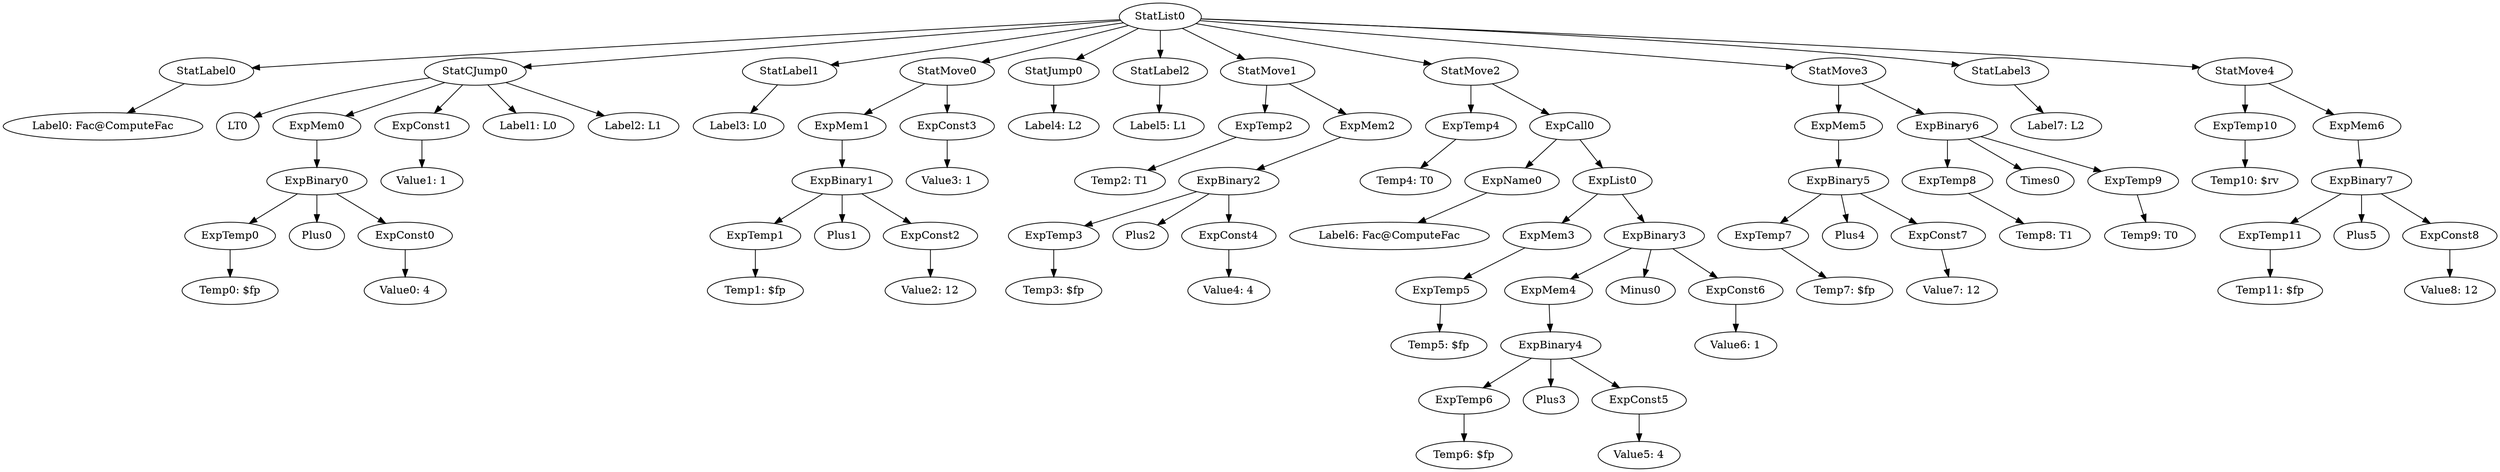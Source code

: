 digraph {
	ordering = out;
	ExpMem6 -> ExpBinary7;
	ExpTemp11 -> "Temp11: $fp";
	StatMove4 -> ExpTemp10;
	StatMove4 -> ExpMem6;
	ExpTemp3 -> "Temp3: $fp";
	ExpTemp2 -> "Temp2: T1";
	ExpTemp10 -> "Temp10: $rv";
	StatLabel2 -> "Label5: L1";
	StatJump0 -> "Label4: L2";
	StatLabel1 -> "Label3: L0";
	ExpMem2 -> ExpBinary2;
	ExpCall0 -> ExpName0;
	ExpCall0 -> ExpList0;
	StatMove0 -> ExpMem1;
	StatMove0 -> ExpConst3;
	ExpConst3 -> "Value3: 1";
	ExpConst7 -> "Value7: 12";
	StatMove1 -> ExpTemp2;
	StatMove1 -> ExpMem2;
	ExpBinary7 -> ExpTemp11;
	ExpBinary7 -> Plus5;
	ExpBinary7 -> ExpConst8;
	ExpTemp8 -> "Temp8: T1";
	StatList0 -> StatLabel0;
	StatList0 -> StatCJump0;
	StatList0 -> StatLabel1;
	StatList0 -> StatMove0;
	StatList0 -> StatJump0;
	StatList0 -> StatLabel2;
	StatList0 -> StatMove1;
	StatList0 -> StatMove2;
	StatList0 -> StatMove3;
	StatList0 -> StatLabel3;
	StatList0 -> StatMove4;
	ExpBinary2 -> ExpTemp3;
	ExpBinary2 -> Plus2;
	ExpBinary2 -> ExpConst4;
	ExpMem5 -> ExpBinary5;
	StatLabel0 -> "Label0: Fac@ComputeFac";
	ExpBinary0 -> ExpTemp0;
	ExpBinary0 -> Plus0;
	ExpBinary0 -> ExpConst0;
	ExpMem4 -> ExpBinary4;
	ExpBinary1 -> ExpTemp1;
	ExpBinary1 -> Plus1;
	ExpBinary1 -> ExpConst2;
	ExpMem0 -> ExpBinary0;
	ExpBinary6 -> ExpTemp8;
	ExpBinary6 -> Times0;
	ExpBinary6 -> ExpTemp9;
	ExpConst1 -> "Value1: 1";
	ExpTemp1 -> "Temp1: $fp";
	ExpTemp5 -> "Temp5: $fp";
	ExpTemp4 -> "Temp4: T0";
	ExpTemp0 -> "Temp0: $fp";
	ExpTemp7 -> "Temp7: $fp";
	StatMove2 -> ExpTemp4;
	StatMove2 -> ExpCall0;
	ExpName0 -> "Label6: Fac@ComputeFac";
	ExpMem3 -> ExpTemp5;
	StatCJump0 -> LT0;
	StatCJump0 -> ExpMem0;
	StatCJump0 -> ExpConst1;
	StatCJump0 -> "Label1: L0";
	StatCJump0 -> "Label2: L1";
	ExpList0 -> ExpMem3;
	ExpList0 -> ExpBinary3;
	ExpTemp6 -> "Temp6: $fp";
	ExpConst0 -> "Value0: 4";
	ExpBinary4 -> ExpTemp6;
	ExpBinary4 -> Plus3;
	ExpBinary4 -> ExpConst5;
	ExpConst5 -> "Value5: 4";
	ExpConst2 -> "Value2: 12";
	ExpBinary3 -> ExpMem4;
	ExpBinary3 -> Minus0;
	ExpBinary3 -> ExpConst6;
	ExpMem1 -> ExpBinary1;
	ExpConst6 -> "Value6: 1";
	ExpBinary5 -> ExpTemp7;
	ExpBinary5 -> Plus4;
	ExpBinary5 -> ExpConst7;
	StatMove3 -> ExpMem5;
	StatMove3 -> ExpBinary6;
	ExpConst8 -> "Value8: 12";
	ExpConst4 -> "Value4: 4";
	StatLabel3 -> "Label7: L2";
	ExpTemp9 -> "Temp9: T0";
}


